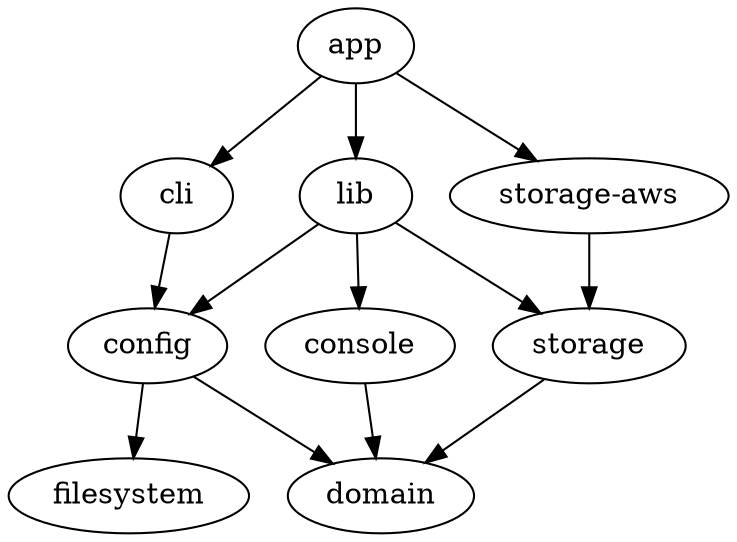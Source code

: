digraph deps {

app -> cli
cli -> config
app -> lib
app -> "storage-aws"
"storage-aws" -> storage

lib -> storage -> domain
                                    lib -> console -> domain
                                    lib -> config -> domain
                                          config -> filesystem

// current design
//cli -> "thorp-lib" -> "storage-aws" -> core -> storage -> domain
//                                    core -> console -> domain
//                                    core -> config -> domain
//                                          config -> filesystem
}

//PHASE 1
// add app that depends on cli and thorp-lib
// move non-cli specific to app
// make cli depend on config
// make cli not depend on thorp-lib

//PHASE 2
// make app depend on storage-aws
// make thorp-lib depend on core
// make thorp-lib not depend on storage-aws
// make storage-aws depend on storage
// make storage-aws not depend on core

//PHASE 3
// merge core and throp-lib as lib
